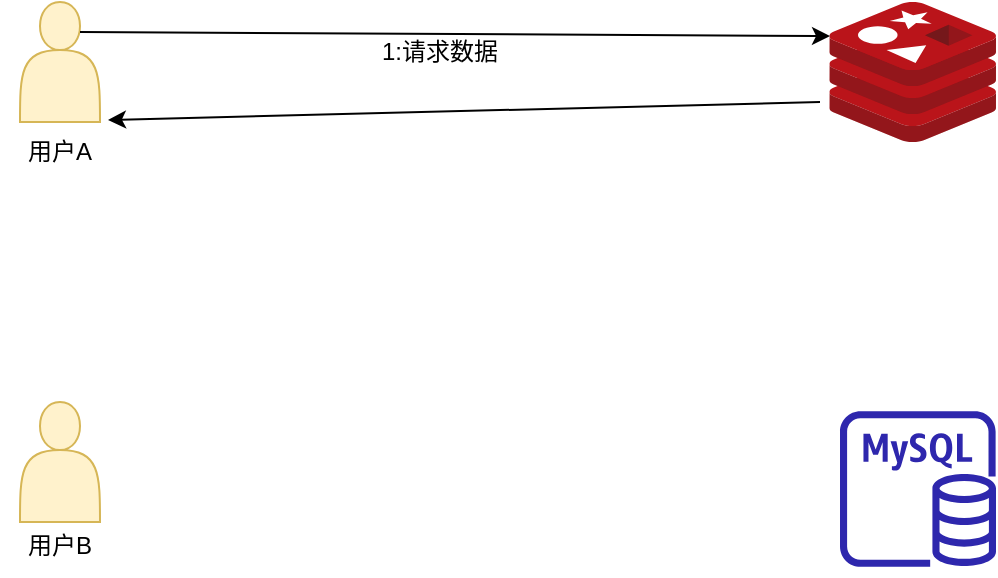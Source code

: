 <mxfile version="21.1.7" type="github">
  <diagram name="第 1 页" id="IvlxRPcr9S85pukTLJrn">
    <mxGraphModel dx="1194" dy="704" grid="1" gridSize="10" guides="1" tooltips="1" connect="1" arrows="1" fold="1" page="1" pageScale="1" pageWidth="827" pageHeight="1169" math="0" shadow="0">
      <root>
        <mxCell id="0" />
        <mxCell id="1" parent="0" />
        <mxCell id="6zR1hGIj2oy6yyQCdHXR-5" value="" style="group" vertex="1" connectable="0" parent="1">
          <mxGeometry x="60" y="350" width="60" height="87" as="geometry" />
        </mxCell>
        <mxCell id="6zR1hGIj2oy6yyQCdHXR-2" value="" style="shape=actor;whiteSpace=wrap;html=1;fillColor=#fff2cc;strokeColor=#d6b656;movable=1;resizable=1;rotatable=1;deletable=1;editable=1;locked=0;connectable=1;" vertex="1" parent="6zR1hGIj2oy6yyQCdHXR-5">
          <mxGeometry x="10" width="40" height="60" as="geometry" />
        </mxCell>
        <mxCell id="6zR1hGIj2oy6yyQCdHXR-4" value="用户B" style="text;html=1;strokeColor=none;fillColor=none;align=center;verticalAlign=middle;whiteSpace=wrap;rounded=0;movable=1;resizable=1;rotatable=1;deletable=1;editable=1;locked=0;connectable=1;" vertex="1" parent="6zR1hGIj2oy6yyQCdHXR-5">
          <mxGeometry y="57" width="60" height="30" as="geometry" />
        </mxCell>
        <mxCell id="6zR1hGIj2oy6yyQCdHXR-6" value="" style="group" vertex="1" connectable="0" parent="1">
          <mxGeometry x="60" y="150" width="60" height="90" as="geometry" />
        </mxCell>
        <mxCell id="6zR1hGIj2oy6yyQCdHXR-1" value="" style="shape=actor;whiteSpace=wrap;html=1;fillColor=#fff2cc;strokeColor=#d6b656;" vertex="1" parent="6zR1hGIj2oy6yyQCdHXR-6">
          <mxGeometry x="10" width="40" height="60" as="geometry" />
        </mxCell>
        <mxCell id="6zR1hGIj2oy6yyQCdHXR-3" value="用户A" style="text;html=1;strokeColor=none;fillColor=none;align=center;verticalAlign=middle;whiteSpace=wrap;rounded=0;" vertex="1" parent="6zR1hGIj2oy6yyQCdHXR-6">
          <mxGeometry y="60" width="60" height="30" as="geometry" />
        </mxCell>
        <mxCell id="6zR1hGIj2oy6yyQCdHXR-7" value="" style="image;sketch=0;aspect=fixed;html=1;points=[];align=center;fontSize=12;image=img/lib/mscae/Cache_Redis_Product.svg;" vertex="1" parent="1">
          <mxGeometry x="474.67" y="150" width="83.33" height="70" as="geometry" />
        </mxCell>
        <mxCell id="6zR1hGIj2oy6yyQCdHXR-8" value="" style="sketch=0;outlineConnect=0;fontColor=#232F3E;gradientColor=none;fillColor=#2E27AD;strokeColor=none;dashed=0;verticalLabelPosition=bottom;verticalAlign=top;align=center;html=1;fontSize=12;fontStyle=0;aspect=fixed;pointerEvents=1;shape=mxgraph.aws4.rds_mysql_instance;" vertex="1" parent="1">
          <mxGeometry x="480" y="354.5" width="78" height="78" as="geometry" />
        </mxCell>
        <mxCell id="6zR1hGIj2oy6yyQCdHXR-10" value="" style="endArrow=classic;html=1;rounded=0;exitX=0.75;exitY=0.25;exitDx=0;exitDy=0;exitPerimeter=0;entryX=0.004;entryY=0.243;entryDx=0;entryDy=0;entryPerimeter=0;" edge="1" parent="1" source="6zR1hGIj2oy6yyQCdHXR-1" target="6zR1hGIj2oy6yyQCdHXR-7">
          <mxGeometry width="50" height="50" relative="1" as="geometry">
            <mxPoint x="390" y="390" as="sourcePoint" />
            <mxPoint x="440" y="340" as="targetPoint" />
          </mxGeometry>
        </mxCell>
        <mxCell id="6zR1hGIj2oy6yyQCdHXR-11" value="1:请求数据" style="text;html=1;strokeColor=none;fillColor=none;align=center;verticalAlign=middle;whiteSpace=wrap;rounded=0;" vertex="1" parent="1">
          <mxGeometry x="250" y="160" width="60" height="30" as="geometry" />
        </mxCell>
        <mxCell id="6zR1hGIj2oy6yyQCdHXR-12" value="" style="endArrow=classic;html=1;rounded=0;entryX=0.9;entryY=-0.033;entryDx=0;entryDy=0;entryPerimeter=0;" edge="1" parent="1" target="6zR1hGIj2oy6yyQCdHXR-3">
          <mxGeometry width="50" height="50" relative="1" as="geometry">
            <mxPoint x="470" y="200" as="sourcePoint" />
            <mxPoint x="440" y="340" as="targetPoint" />
          </mxGeometry>
        </mxCell>
      </root>
    </mxGraphModel>
  </diagram>
</mxfile>
